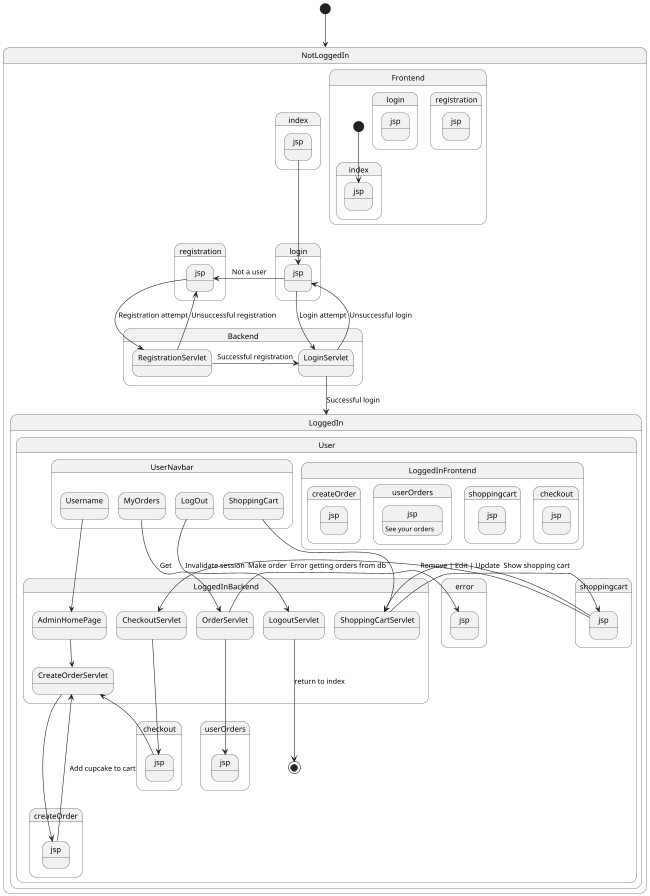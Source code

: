 !pragma layout smetana
@startuml
'https://plantuml.com/state-diagram

scale 650 width
[*] --> NotLoggedIn

state NotLoggedIn {
  state Frontend {
  [*] --> index.jsp
    state index.jsp
    state login.jsp
    state registration.jsp
  }
  state Backend {
    state LoginServlet
    state RegistrationServlet
  }

  index.jsp --> login.jsp
  registration.jsp <-- login.jsp : Not a user
  login.jsp --> LoginServlet : Login attempt
  LoginServlet --> login.jsp : Unsuccessful login
  LoginServlet --> LoggedIn : Successful login

  registration.jsp ---> RegistrationServlet : Registration attempt
  RegistrationServlet ---> registration.jsp : Unsuccessful registration
  RegistrationServlet -> LoginServlet : Successful registration
}

state LoggedIn {
    state User {
      state UserNavbar {
        state MyOrders
        state Username
        state LogOut
        state ShoppingCart
      }
      state LoggedInFrontend {
        state createOrder.jsp
        state userOrders.jsp : See your orders
        state shoppingcart.jsp
        state checkout.jsp
      }
      state LoggedInBackend {
        state CreateOrderServlet
        state AdminHomePage
        state OrderServlet
        state LogoutServlet
        state ShoppingCartServlet
        state CheckoutServlet
      }

      MyOrders --> OrderServlet : Get
      OrderServlet ---> userOrders.jsp
      OrderServlet -> error.jsp : Error getting orders from db

      Username --> AdminHomePage
      AdminHomePage --> CreateOrderServlet
      CreateOrderServlet ---> createOrder.jsp
      createOrder.jsp ---> CreateOrderServlet : Add cupcake to cart

      LogOut --> LogoutServlet : Invalidate session
      LogoutServlet ---> [*] : return to index

      ShoppingCart --> ShoppingCartServlet
      ShoppingCartServlet ---> shoppingcart.jsp : Show shopping cart
      shoppingcart.jsp -> ShoppingCartServlet : Remove | Edit | Update
      shoppingcart.jsp -> CheckoutServlet : Make order
      CheckoutServlet ---> checkout.jsp
      checkout.jsp --> CreateOrderServlet
    }
}
@enduml